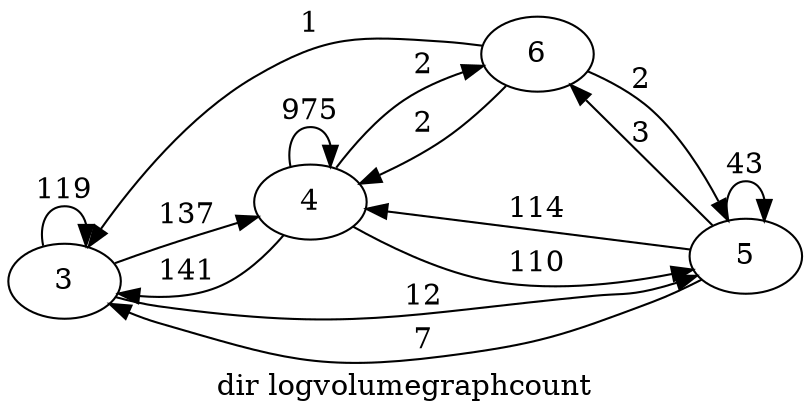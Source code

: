 digraph dir_logvolumegraphcount {
	rankdir=LR;

3 -> 3 [ label = "119" ]
3 -> 4 [ label = "137" ]
3 -> 5 [ label = "12" ]
4 -> 3 [ label = "141" ]
4 -> 4 [ label = "975" ]
4 -> 5 [ label = "110" ]
4 -> 6 [ label = "2" ]
5 -> 3 [ label = "7" ]
5 -> 4 [ label = "114" ]
5 -> 5 [ label = "43" ]
5 -> 6 [ label = "3" ]
6 -> 3 [ label = "1" ]
6 -> 4 [ label = "2" ]
6 -> 5 [ label = "2" ]


overlap=false
label="dir logvolumegraphcount"
}